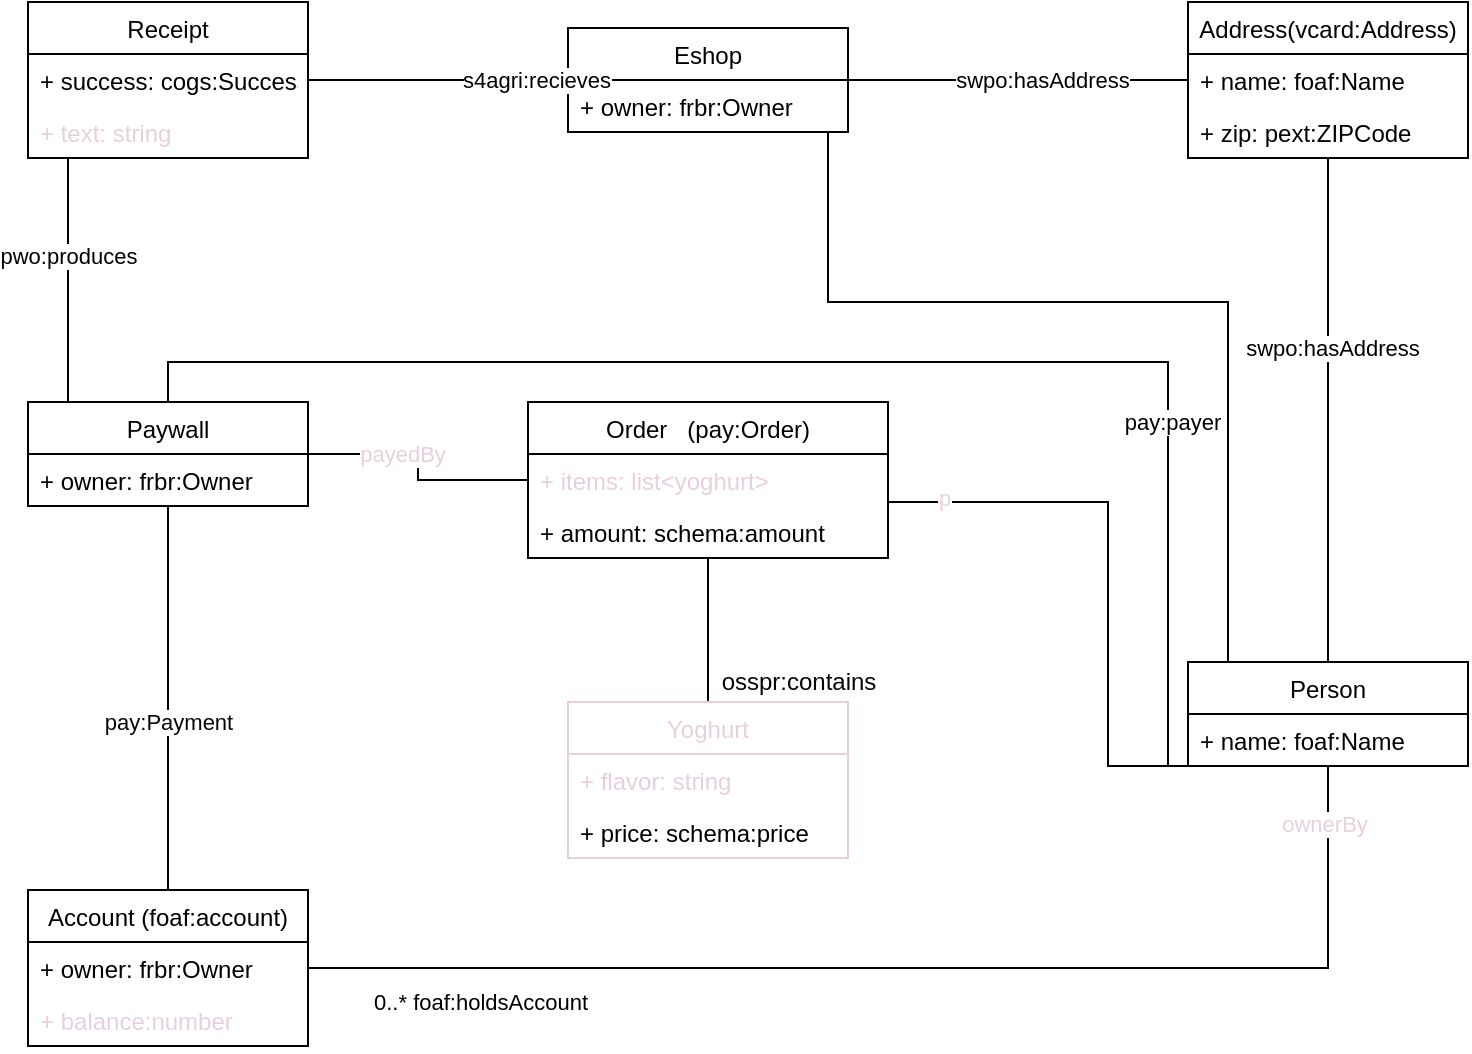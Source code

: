 <mxfile version="14.6.11"><diagram id="iH3Hz4BsVpQQMrgSy0bL" name="Page-1"><mxGraphModel dx="786" dy="457" grid="1" gridSize="10" guides="1" tooltips="1" connect="1" arrows="1" fold="1" page="1" pageScale="1" pageWidth="1200" pageHeight="1600" math="0" shadow="0"><root><mxCell id="0"/><mxCell id="1" parent="0"/><mxCell id="rYzeqXxMH45nVFzDTZcA-62" style="edgeStyle=orthogonalEdgeStyle;rounded=0;orthogonalLoop=1;jettySize=auto;html=1;fontColor=none;endArrow=none;endFill=0;" edge="1" parent="1" source="rYzeqXxMH45nVFzDTZcA-1" target="rYzeqXxMH45nVFzDTZcA-22"><mxGeometry relative="1" as="geometry"/></mxCell><mxCell id="rYzeqXxMH45nVFzDTZcA-63" value="&lt;font color=&quot;#E6D0DE&quot;&gt;payedBy&lt;/font&gt;" style="edgeLabel;html=1;align=center;verticalAlign=middle;resizable=0;points=[];fontColor=none;" vertex="1" connectable="0" parent="rYzeqXxMH45nVFzDTZcA-62"><mxGeometry x="0.233" relative="1" as="geometry"><mxPoint as="offset"/></mxGeometry></mxCell><mxCell id="rYzeqXxMH45nVFzDTZcA-1" value="Order   (pay:Order)" style="swimlane;fontStyle=0;childLayout=stackLayout;horizontal=1;startSize=26;fillColor=none;horizontalStack=0;resizeParent=1;resizeParentMax=0;resizeLast=0;collapsible=1;marginBottom=0;" vertex="1" parent="1"><mxGeometry x="330" y="240" width="180" height="78" as="geometry"/></mxCell><mxCell id="rYzeqXxMH45nVFzDTZcA-2" value="+ items: list&lt;yoghurt&gt;" style="text;strokeColor=none;fillColor=none;align=left;verticalAlign=top;spacingLeft=4;spacingRight=4;overflow=hidden;rotatable=0;points=[[0,0.5],[1,0.5]];portConstraint=eastwest;fontColor=#E6D0DE;" vertex="1" parent="rYzeqXxMH45nVFzDTZcA-1"><mxGeometry y="26" width="180" height="26" as="geometry"/></mxCell><mxCell id="rYzeqXxMH45nVFzDTZcA-3" value="+ amount: schema:amount" style="text;strokeColor=none;fillColor=none;align=left;verticalAlign=top;spacingLeft=4;spacingRight=4;overflow=hidden;rotatable=0;points=[[0,0.5],[1,0.5]];portConstraint=eastwest;" vertex="1" parent="rYzeqXxMH45nVFzDTZcA-1"><mxGeometry y="52" width="180" height="26" as="geometry"/></mxCell><mxCell id="rYzeqXxMH45nVFzDTZcA-44" style="edgeStyle=orthogonalEdgeStyle;rounded=0;orthogonalLoop=1;jettySize=auto;html=1;endArrow=none;endFill=0;" edge="1" parent="1" source="rYzeqXxMH45nVFzDTZcA-5" target="rYzeqXxMH45nVFzDTZcA-14"><mxGeometry relative="1" as="geometry"/></mxCell><mxCell id="rYzeqXxMH45nVFzDTZcA-45" value="swpo:hasAddress" style="edgeLabel;html=1;align=center;verticalAlign=middle;resizable=0;points=[];" vertex="1" connectable="0" parent="rYzeqXxMH45nVFzDTZcA-44"><mxGeometry x="0.247" y="-2" relative="1" as="geometry"><mxPoint as="offset"/></mxGeometry></mxCell><mxCell id="rYzeqXxMH45nVFzDTZcA-53" style="edgeStyle=orthogonalEdgeStyle;rounded=0;orthogonalLoop=1;jettySize=auto;html=1;fontColor=#E6D0DE;endArrow=none;endFill=0;" edge="1" parent="1" source="rYzeqXxMH45nVFzDTZcA-5" target="rYzeqXxMH45nVFzDTZcA-2"><mxGeometry relative="1" as="geometry"><Array as="points"><mxPoint x="620" y="422"/><mxPoint x="620" y="290"/></Array></mxGeometry></mxCell><mxCell id="rYzeqXxMH45nVFzDTZcA-55" value="p" style="edgeLabel;html=1;align=center;verticalAlign=middle;resizable=0;points=[];fontColor=#E6D0DE;" vertex="1" connectable="0" parent="rYzeqXxMH45nVFzDTZcA-53"><mxGeometry x="0.801" y="-2" relative="1" as="geometry"><mxPoint as="offset"/></mxGeometry></mxCell><mxCell id="rYzeqXxMH45nVFzDTZcA-5" value="Person" style="swimlane;fontStyle=0;childLayout=stackLayout;horizontal=1;startSize=26;fillColor=none;horizontalStack=0;resizeParent=1;resizeParentMax=0;resizeLast=0;collapsible=1;marginBottom=0;" vertex="1" parent="1"><mxGeometry x="660" y="370" width="140" height="52" as="geometry"/></mxCell><mxCell id="rYzeqXxMH45nVFzDTZcA-6" value="+ name: foaf:Name" style="text;strokeColor=none;fillColor=none;align=left;verticalAlign=top;spacingLeft=4;spacingRight=4;overflow=hidden;rotatable=0;points=[[0,0.5],[1,0.5]];portConstraint=eastwest;" vertex="1" parent="rYzeqXxMH45nVFzDTZcA-5"><mxGeometry y="26" width="140" height="26" as="geometry"/></mxCell><mxCell id="rYzeqXxMH45nVFzDTZcA-51" style="edgeStyle=orthogonalEdgeStyle;rounded=0;orthogonalLoop=1;jettySize=auto;html=1;fontColor=#080707;endArrow=none;endFill=0;" edge="1" parent="1" source="rYzeqXxMH45nVFzDTZcA-10" target="rYzeqXxMH45nVFzDTZcA-1"><mxGeometry relative="1" as="geometry"/></mxCell><mxCell id="rYzeqXxMH45nVFzDTZcA-10" value="Yoghurt" style="swimlane;fontStyle=0;childLayout=stackLayout;horizontal=1;startSize=26;fillColor=none;horizontalStack=0;resizeParent=1;resizeParentMax=0;resizeLast=0;collapsible=1;marginBottom=0;strokeColor=#E6D0DE;fontColor=#E6D0DE;" vertex="1" parent="1"><mxGeometry x="350" y="390" width="140" height="78" as="geometry"/></mxCell><mxCell id="rYzeqXxMH45nVFzDTZcA-12" value="+ flavor: string" style="text;strokeColor=none;fillColor=none;align=left;verticalAlign=top;spacingLeft=4;spacingRight=4;overflow=hidden;rotatable=0;points=[[0,0.5],[1,0.5]];portConstraint=eastwest;fontColor=#E6D0DE;" vertex="1" parent="rYzeqXxMH45nVFzDTZcA-10"><mxGeometry y="26" width="140" height="26" as="geometry"/></mxCell><mxCell id="rYzeqXxMH45nVFzDTZcA-13" value="+ price: schema:price" style="text;strokeColor=none;fillColor=none;align=left;verticalAlign=top;spacingLeft=4;spacingRight=4;overflow=hidden;rotatable=0;points=[[0,0.5],[1,0.5]];portConstraint=eastwest;" vertex="1" parent="rYzeqXxMH45nVFzDTZcA-10"><mxGeometry y="52" width="140" height="26" as="geometry"/></mxCell><mxCell id="rYzeqXxMH45nVFzDTZcA-14" value="Address(vcard:Address)" style="swimlane;fontStyle=0;childLayout=stackLayout;horizontal=1;startSize=26;fillColor=none;horizontalStack=0;resizeParent=1;resizeParentMax=0;resizeLast=0;collapsible=1;marginBottom=0;" vertex="1" parent="1"><mxGeometry x="660" y="40" width="140" height="78" as="geometry"/></mxCell><mxCell id="rYzeqXxMH45nVFzDTZcA-15" value="+ name: foaf:Name" style="text;strokeColor=none;fillColor=none;align=left;verticalAlign=top;spacingLeft=4;spacingRight=4;overflow=hidden;rotatable=0;points=[[0,0.5],[1,0.5]];portConstraint=eastwest;" vertex="1" parent="rYzeqXxMH45nVFzDTZcA-14"><mxGeometry y="26" width="140" height="26" as="geometry"/></mxCell><mxCell id="rYzeqXxMH45nVFzDTZcA-16" value="+ zip: pext:ZIPCode" style="text;strokeColor=none;fillColor=none;align=left;verticalAlign=top;spacingLeft=4;spacingRight=4;overflow=hidden;rotatable=0;points=[[0,0.5],[1,0.5]];portConstraint=eastwest;" vertex="1" parent="rYzeqXxMH45nVFzDTZcA-14"><mxGeometry y="52" width="140" height="26" as="geometry"/></mxCell><mxCell id="rYzeqXxMH45nVFzDTZcA-47" style="edgeStyle=orthogonalEdgeStyle;rounded=0;orthogonalLoop=1;jettySize=auto;html=1;endArrow=none;endFill=0;" edge="1" parent="1" source="rYzeqXxMH45nVFzDTZcA-18" target="rYzeqXxMH45nVFzDTZcA-14"><mxGeometry relative="1" as="geometry"/></mxCell><mxCell id="rYzeqXxMH45nVFzDTZcA-48" value="swpo:hasAddress" style="edgeLabel;html=1;align=center;verticalAlign=middle;resizable=0;points=[];" vertex="1" connectable="0" parent="rYzeqXxMH45nVFzDTZcA-47"><mxGeometry x="0.141" relative="1" as="geometry"><mxPoint as="offset"/></mxGeometry></mxCell><mxCell id="rYzeqXxMH45nVFzDTZcA-49" style="edgeStyle=orthogonalEdgeStyle;rounded=0;orthogonalLoop=1;jettySize=auto;html=1;endArrow=none;endFill=0;" edge="1" parent="1" source="rYzeqXxMH45nVFzDTZcA-18" target="rYzeqXxMH45nVFzDTZcA-5"><mxGeometry relative="1" as="geometry"><Array as="points"><mxPoint x="480" y="190"/><mxPoint x="680" y="190"/></Array></mxGeometry></mxCell><mxCell id="rYzeqXxMH45nVFzDTZcA-18" value="Eshop" style="swimlane;fontStyle=0;childLayout=stackLayout;horizontal=1;startSize=26;fillColor=none;horizontalStack=0;resizeParent=1;resizeParentMax=0;resizeLast=0;collapsible=1;marginBottom=0;" vertex="1" parent="1"><mxGeometry x="350" y="53" width="140" height="52" as="geometry"/></mxCell><mxCell id="rYzeqXxMH45nVFzDTZcA-19" value="+ owner: frbr:Owner" style="text;strokeColor=none;fillColor=none;align=left;verticalAlign=top;spacingLeft=4;spacingRight=4;overflow=hidden;rotatable=0;points=[[0,0.5],[1,0.5]];portConstraint=eastwest;" vertex="1" parent="rYzeqXxMH45nVFzDTZcA-18"><mxGeometry y="26" width="140" height="26" as="geometry"/></mxCell><mxCell id="rYzeqXxMH45nVFzDTZcA-56" style="edgeStyle=orthogonalEdgeStyle;rounded=0;orthogonalLoop=1;jettySize=auto;html=1;fontColor=#E6D0DE;endArrow=none;endFill=0;" edge="1" parent="1" source="rYzeqXxMH45nVFzDTZcA-22" target="rYzeqXxMH45nVFzDTZcA-5"><mxGeometry relative="1" as="geometry"><Array as="points"><mxPoint x="150" y="220"/><mxPoint x="650" y="220"/><mxPoint x="650" y="422"/></Array></mxGeometry></mxCell><mxCell id="rYzeqXxMH45nVFzDTZcA-58" value="Text" style="edgeLabel;html=1;align=center;verticalAlign=middle;resizable=0;points=[];noLabel=1;fontColor=none;" vertex="1" connectable="0" parent="rYzeqXxMH45nVFzDTZcA-56"><mxGeometry x="0.54" y="2" relative="1" as="geometry"><mxPoint as="offset"/></mxGeometry></mxCell><mxCell id="rYzeqXxMH45nVFzDTZcA-59" value="pay:payer" style="edgeLabel;html=1;align=center;verticalAlign=middle;resizable=0;points=[];fontColor=none;" vertex="1" connectable="0" parent="rYzeqXxMH45nVFzDTZcA-56"><mxGeometry x="0.502" y="2" relative="1" as="geometry"><mxPoint as="offset"/></mxGeometry></mxCell><mxCell id="rYzeqXxMH45nVFzDTZcA-64" style="edgeStyle=orthogonalEdgeStyle;rounded=0;orthogonalLoop=1;jettySize=auto;html=1;fontColor=none;endArrow=none;endFill=0;" edge="1" parent="1" source="rYzeqXxMH45nVFzDTZcA-22" target="rYzeqXxMH45nVFzDTZcA-34"><mxGeometry relative="1" as="geometry"><Array as="points"><mxPoint x="100" y="170"/><mxPoint x="100" y="170"/></Array></mxGeometry></mxCell><mxCell id="rYzeqXxMH45nVFzDTZcA-65" value="pwo:produces" style="edgeLabel;html=1;align=center;verticalAlign=middle;resizable=0;points=[];fontColor=none;" vertex="1" connectable="0" parent="rYzeqXxMH45nVFzDTZcA-64"><mxGeometry x="0.197" relative="1" as="geometry"><mxPoint as="offset"/></mxGeometry></mxCell><mxCell id="rYzeqXxMH45nVFzDTZcA-22" value="Paywall" style="swimlane;fontStyle=0;childLayout=stackLayout;horizontal=1;startSize=26;fillColor=none;horizontalStack=0;resizeParent=1;resizeParentMax=0;resizeLast=0;collapsible=1;marginBottom=0;" vertex="1" parent="1"><mxGeometry x="80" y="240" width="140" height="52" as="geometry"/></mxCell><mxCell id="rYzeqXxMH45nVFzDTZcA-24" value="+ owner: frbr:Owner" style="text;strokeColor=none;fillColor=none;align=left;verticalAlign=top;spacingLeft=4;spacingRight=4;overflow=hidden;rotatable=0;points=[[0,0.5],[1,0.5]];portConstraint=eastwest;" vertex="1" parent="rYzeqXxMH45nVFzDTZcA-22"><mxGeometry y="26" width="140" height="26" as="geometry"/></mxCell><mxCell id="rYzeqXxMH45nVFzDTZcA-38" style="edgeStyle=orthogonalEdgeStyle;rounded=0;orthogonalLoop=1;jettySize=auto;html=1;endArrow=none;endFill=0;" edge="1" parent="1" source="rYzeqXxMH45nVFzDTZcA-26" target="rYzeqXxMH45nVFzDTZcA-22"><mxGeometry relative="1" as="geometry"><mxPoint x="148.46" y="317.402" as="targetPoint"/></mxGeometry></mxCell><mxCell id="rYzeqXxMH45nVFzDTZcA-40" value="pay:Payment" style="edgeLabel;html=1;align=center;verticalAlign=middle;resizable=0;points=[];fontColor=#080707;" vertex="1" connectable="0" parent="rYzeqXxMH45nVFzDTZcA-38"><mxGeometry x="-0.125" relative="1" as="geometry"><mxPoint as="offset"/></mxGeometry></mxCell><mxCell id="rYzeqXxMH45nVFzDTZcA-41" style="edgeStyle=orthogonalEdgeStyle;rounded=0;orthogonalLoop=1;jettySize=auto;html=1;endArrow=none;endFill=0;" edge="1" parent="1" source="rYzeqXxMH45nVFzDTZcA-26" target="rYzeqXxMH45nVFzDTZcA-5"><mxGeometry relative="1" as="geometry"/></mxCell><mxCell id="rYzeqXxMH45nVFzDTZcA-42" value="0..* foaf:holdsAccount" style="edgeLabel;html=1;align=center;verticalAlign=middle;resizable=0;points=[];" vertex="1" connectable="0" parent="rYzeqXxMH45nVFzDTZcA-41"><mxGeometry x="-0.043" y="-3" relative="1" as="geometry"><mxPoint x="-207" y="14" as="offset"/></mxGeometry></mxCell><mxCell id="rYzeqXxMH45nVFzDTZcA-43" value="&lt;font color=&quot;#E6D0DE&quot;&gt;ownerBy&lt;/font&gt;" style="edgeLabel;html=1;align=center;verticalAlign=middle;resizable=0;points=[];" vertex="1" connectable="0" parent="rYzeqXxMH45nVFzDTZcA-41"><mxGeometry x="0.906" y="2" relative="1" as="geometry"><mxPoint as="offset"/></mxGeometry></mxCell><mxCell id="rYzeqXxMH45nVFzDTZcA-26" value="Account (foaf:account)" style="swimlane;fontStyle=0;childLayout=stackLayout;horizontal=1;startSize=26;fillColor=none;horizontalStack=0;resizeParent=1;resizeParentMax=0;resizeLast=0;collapsible=1;marginBottom=0;" vertex="1" parent="1"><mxGeometry x="80" y="484" width="140" height="78" as="geometry"/></mxCell><mxCell id="rYzeqXxMH45nVFzDTZcA-27" value="+ owner: frbr:Owner" style="text;strokeColor=none;fillColor=none;align=left;verticalAlign=top;spacingLeft=4;spacingRight=4;overflow=hidden;rotatable=0;points=[[0,0.5],[1,0.5]];portConstraint=eastwest;" vertex="1" parent="rYzeqXxMH45nVFzDTZcA-26"><mxGeometry y="26" width="140" height="26" as="geometry"/></mxCell><mxCell id="rYzeqXxMH45nVFzDTZcA-28" value="+ balance:number" style="text;strokeColor=none;fillColor=none;align=left;verticalAlign=top;spacingLeft=4;spacingRight=4;overflow=hidden;rotatable=0;points=[[0,0.5],[1,0.5]];portConstraint=eastwest;fontColor=#E6D0DE;" vertex="1" parent="rYzeqXxMH45nVFzDTZcA-26"><mxGeometry y="52" width="140" height="26" as="geometry"/></mxCell><mxCell id="rYzeqXxMH45nVFzDTZcA-60" style="edgeStyle=orthogonalEdgeStyle;rounded=0;orthogonalLoop=1;jettySize=auto;html=1;fontColor=none;endArrow=none;endFill=0;" edge="1" parent="1" source="rYzeqXxMH45nVFzDTZcA-34" target="rYzeqXxMH45nVFzDTZcA-18"><mxGeometry relative="1" as="geometry"/></mxCell><mxCell id="rYzeqXxMH45nVFzDTZcA-61" value="s4agri:recieves" style="edgeLabel;html=1;align=center;verticalAlign=middle;resizable=0;points=[];fontColor=none;" vertex="1" connectable="0" parent="rYzeqXxMH45nVFzDTZcA-60"><mxGeometry x="0.744" relative="1" as="geometry"><mxPoint as="offset"/></mxGeometry></mxCell><mxCell id="rYzeqXxMH45nVFzDTZcA-34" value="Receipt" style="swimlane;fontStyle=0;childLayout=stackLayout;horizontal=1;startSize=26;fillColor=none;horizontalStack=0;resizeParent=1;resizeParentMax=0;resizeLast=0;collapsible=1;marginBottom=0;" vertex="1" parent="1"><mxGeometry x="80" y="40" width="140" height="78" as="geometry"/></mxCell><mxCell id="rYzeqXxMH45nVFzDTZcA-35" value="+ success: cogs:Success" style="text;strokeColor=none;fillColor=none;align=left;verticalAlign=top;spacingLeft=4;spacingRight=4;overflow=hidden;rotatable=0;points=[[0,0.5],[1,0.5]];portConstraint=eastwest;" vertex="1" parent="rYzeqXxMH45nVFzDTZcA-34"><mxGeometry y="26" width="140" height="26" as="geometry"/></mxCell><mxCell id="rYzeqXxMH45nVFzDTZcA-36" value="+ text: string" style="text;strokeColor=none;fillColor=none;align=left;verticalAlign=top;spacingLeft=4;spacingRight=4;overflow=hidden;rotatable=0;points=[[0,0.5],[1,0.5]];portConstraint=eastwest;fontColor=#E6D0DE;" vertex="1" parent="rYzeqXxMH45nVFzDTZcA-34"><mxGeometry y="52" width="140" height="26" as="geometry"/></mxCell><mxCell id="rYzeqXxMH45nVFzDTZcA-52" value="osspr:contains" style="text;html=1;align=center;verticalAlign=middle;resizable=0;points=[];autosize=1;strokeColor=none;fontColor=#080707;" vertex="1" parent="1"><mxGeometry x="420" y="370" width="90" height="20" as="geometry"/></mxCell></root></mxGraphModel></diagram></mxfile>